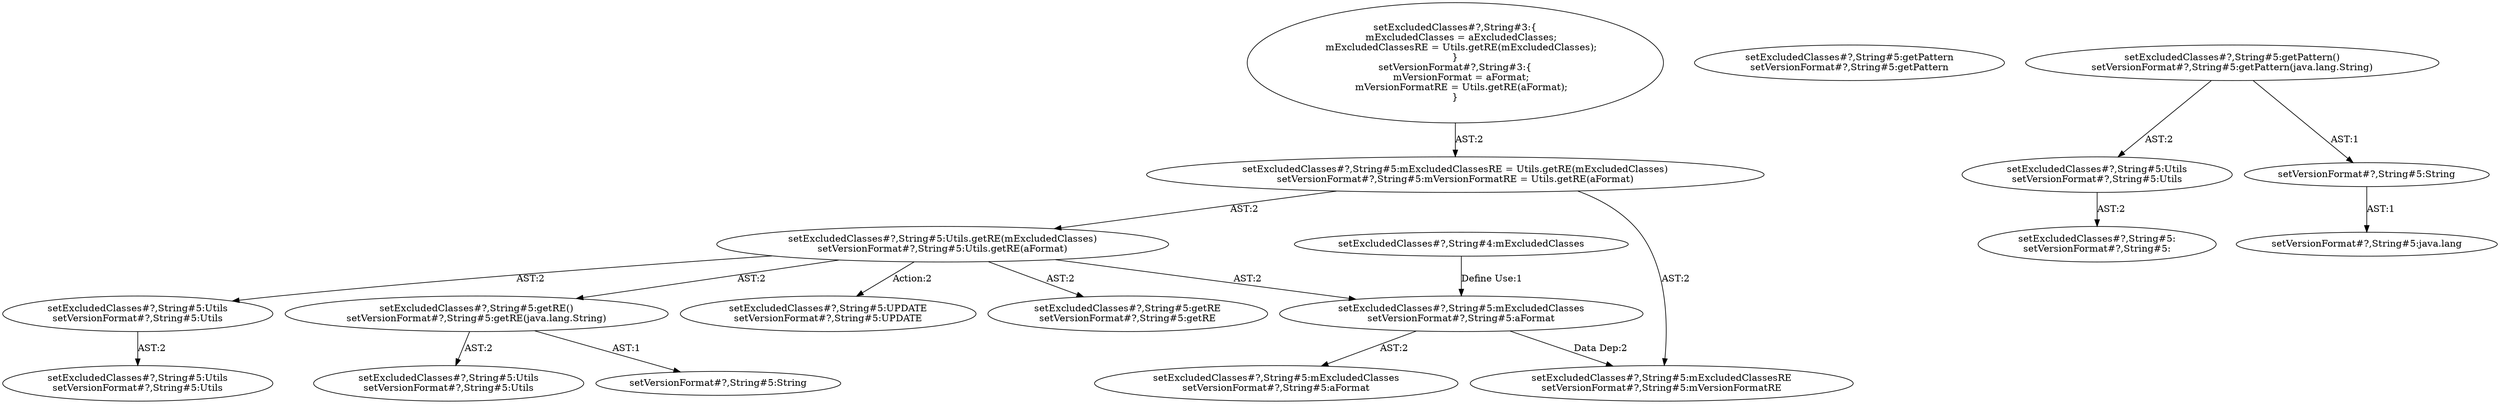 digraph "Pattern" {
0 [label="setExcludedClasses#?,String#5:UPDATE
setVersionFormat#?,String#5:UPDATE" shape=ellipse]
1 [label="setExcludedClasses#?,String#5:Utils.getRE(mExcludedClasses)
setVersionFormat#?,String#5:Utils.getRE(aFormat)" shape=ellipse]
2 [label="setExcludedClasses#?,String#5:mExcludedClassesRE = Utils.getRE(mExcludedClasses)
setVersionFormat#?,String#5:mVersionFormatRE = Utils.getRE(aFormat)" shape=ellipse]
3 [label="setExcludedClasses#?,String#3:\{
    mExcludedClasses = aExcludedClasses;
    mExcludedClassesRE = Utils.getRE(mExcludedClasses);
\}
setVersionFormat#?,String#3:\{
    mVersionFormat = aFormat;
    mVersionFormatRE = Utils.getRE(aFormat);
\}" shape=ellipse]
4 [label="setExcludedClasses#?,String#5:mExcludedClassesRE
setVersionFormat#?,String#5:mVersionFormatRE" shape=ellipse]
5 [label="setExcludedClasses#?,String#5:getRE
setVersionFormat#?,String#5:getRE" shape=ellipse]
6 [label="setExcludedClasses#?,String#5:Utils
setVersionFormat#?,String#5:Utils" shape=ellipse]
7 [label="setExcludedClasses#?,String#5:Utils
setVersionFormat#?,String#5:Utils" shape=ellipse]
8 [label="setExcludedClasses#?,String#5:getRE()
setVersionFormat#?,String#5:getRE(java.lang.String)" shape=ellipse]
9 [label="setExcludedClasses#?,String#5:Utils
setVersionFormat#?,String#5:Utils" shape=ellipse]
10 [label="setExcludedClasses#?,String#5:mExcludedClasses
setVersionFormat#?,String#5:aFormat" shape=ellipse]
11 [label="setExcludedClasses#?,String#4:mExcludedClasses" shape=ellipse]
12 [label="setExcludedClasses#?,String#5:mExcludedClasses
setVersionFormat#?,String#5:aFormat" shape=ellipse]
13 [label="setExcludedClasses#?,String#5:getPattern
setVersionFormat#?,String#5:getPattern" shape=ellipse]
14 [label="setExcludedClasses#?,String#5:getPattern()
setVersionFormat#?,String#5:getPattern(java.lang.String)" shape=ellipse]
15 [label="setExcludedClasses#?,String#5:Utils
setVersionFormat#?,String#5:Utils" shape=ellipse]
16 [label="setExcludedClasses#?,String#5:
setVersionFormat#?,String#5:" shape=ellipse]
17 [label="setVersionFormat#?,String#5:java.lang" shape=ellipse]
18 [label="setVersionFormat#?,String#5:String" shape=ellipse]
19 [label="setVersionFormat#?,String#5:String" shape=ellipse]
1 -> 0 [label="Action:2"];
1 -> 5 [label="AST:2"];
1 -> 6 [label="AST:2"];
1 -> 8 [label="AST:2"];
1 -> 10 [label="AST:2"];
2 -> 1 [label="AST:2"];
2 -> 4 [label="AST:2"];
3 -> 2 [label="AST:2"];
6 -> 7 [label="AST:2"];
8 -> 9 [label="AST:2"];
8 -> 18 [label="AST:1"];
10 -> 4 [label="Data Dep:2"];
10 -> 12 [label="AST:2"];
11 -> 10 [label="Define Use:1"];
14 -> 15 [label="AST:2"];
14 -> 19 [label="AST:1"];
15 -> 16 [label="AST:2"];
19 -> 17 [label="AST:1"];
}